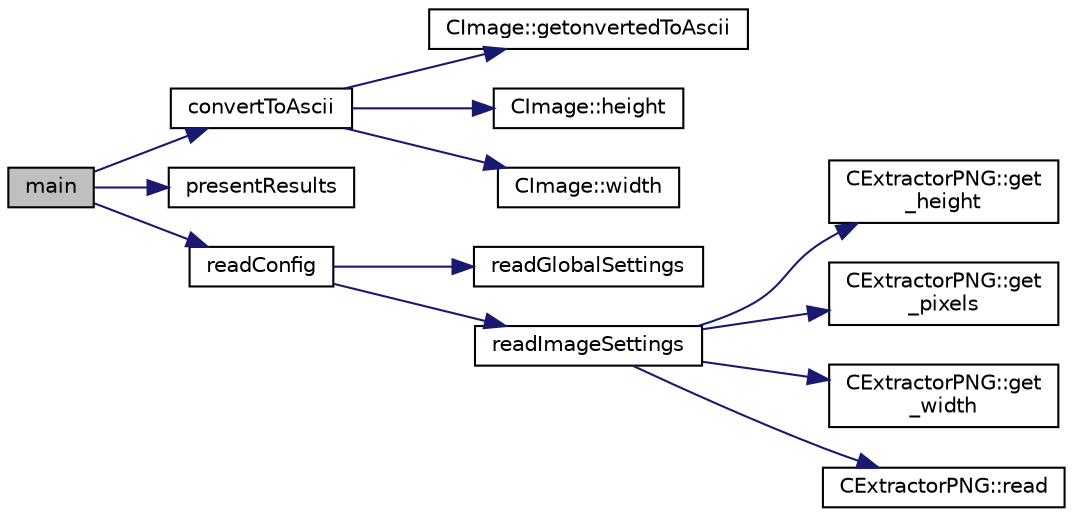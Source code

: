 digraph "main"
{
 // LATEX_PDF_SIZE
  edge [fontname="Helvetica",fontsize="10",labelfontname="Helvetica",labelfontsize="10"];
  node [fontname="Helvetica",fontsize="10",shape=record];
  rankdir="LR";
  Node1 [label="main",height=0.2,width=0.4,color="black", fillcolor="grey75", style="filled", fontcolor="black",tooltip=" "];
  Node1 -> Node2 [color="midnightblue",fontsize="10",style="solid",fontname="Helvetica"];
  Node2 [label="convertToAscii",height=0.2,width=0.4,color="black", fillcolor="white", style="filled",URL="$convertToAscii_8cpp.html#aac5ae5e83a9774f20f9db6eec0fc0032",tooltip=" "];
  Node2 -> Node3 [color="midnightblue",fontsize="10",style="solid",fontname="Helvetica"];
  Node3 [label="CImage::getonvertedToAscii",height=0.2,width=0.4,color="black", fillcolor="white", style="filled",URL="$classCImage.html#a87b0396bb85a46323ca9d972f1bd81bb",tooltip=" "];
  Node2 -> Node4 [color="midnightblue",fontsize="10",style="solid",fontname="Helvetica"];
  Node4 [label="CImage::height",height=0.2,width=0.4,color="black", fillcolor="white", style="filled",URL="$classCImage.html#aa34a51a3eccdd76323466f6526dfab4f",tooltip=" "];
  Node2 -> Node5 [color="midnightblue",fontsize="10",style="solid",fontname="Helvetica"];
  Node5 [label="CImage::width",height=0.2,width=0.4,color="black", fillcolor="white", style="filled",URL="$classCImage.html#a3fb2c45939fb8b8856b36b021402bc19",tooltip=" "];
  Node1 -> Node6 [color="midnightblue",fontsize="10",style="solid",fontname="Helvetica"];
  Node6 [label="presentResults",height=0.2,width=0.4,color="black", fillcolor="white", style="filled",URL="$presentResults_8cpp.html#afeecb242588d2242e0479b3360ded463",tooltip=" "];
  Node1 -> Node7 [color="midnightblue",fontsize="10",style="solid",fontname="Helvetica"];
  Node7 [label="readConfig",height=0.2,width=0.4,color="black", fillcolor="white", style="filled",URL="$readConfig_8cpp.html#ac3a85c497b611b8c4bc6c0679a16efab",tooltip=" "];
  Node7 -> Node8 [color="midnightblue",fontsize="10",style="solid",fontname="Helvetica"];
  Node8 [label="readGlobalSettings",height=0.2,width=0.4,color="black", fillcolor="white", style="filled",URL="$readConfig_8cpp.html#a7f5e9acd14786211e729d06546ee3f5a",tooltip=" "];
  Node7 -> Node9 [color="midnightblue",fontsize="10",style="solid",fontname="Helvetica"];
  Node9 [label="readImageSettings",height=0.2,width=0.4,color="black", fillcolor="white", style="filled",URL="$readConfig_8cpp.html#a1dcac510cdac9b9fc26e098ef3eef67e",tooltip=" "];
  Node9 -> Node10 [color="midnightblue",fontsize="10",style="solid",fontname="Helvetica"];
  Node10 [label="CExtractorPNG::get\l_height",height=0.2,width=0.4,color="black", fillcolor="white", style="filled",URL="$classCExtractorPNG.html#a8cc49ac7ac3985a1d41448fc25ebd7f0",tooltip=" "];
  Node9 -> Node11 [color="midnightblue",fontsize="10",style="solid",fontname="Helvetica"];
  Node11 [label="CExtractorPNG::get\l_pixels",height=0.2,width=0.4,color="black", fillcolor="white", style="filled",URL="$classCExtractorPNG.html#a8c95cdb797e138b86497c9a9f91394cc",tooltip=" "];
  Node9 -> Node12 [color="midnightblue",fontsize="10",style="solid",fontname="Helvetica"];
  Node12 [label="CExtractorPNG::get\l_width",height=0.2,width=0.4,color="black", fillcolor="white", style="filled",URL="$classCExtractorPNG.html#a32f9a55bad24a52c7dedab5817a6a0ca",tooltip=" "];
  Node9 -> Node13 [color="midnightblue",fontsize="10",style="solid",fontname="Helvetica"];
  Node13 [label="CExtractorPNG::read",height=0.2,width=0.4,color="black", fillcolor="white", style="filled",URL="$classCExtractorPNG.html#a7396095ab1cf3bb69706d584934d7c9f",tooltip=" "];
}
